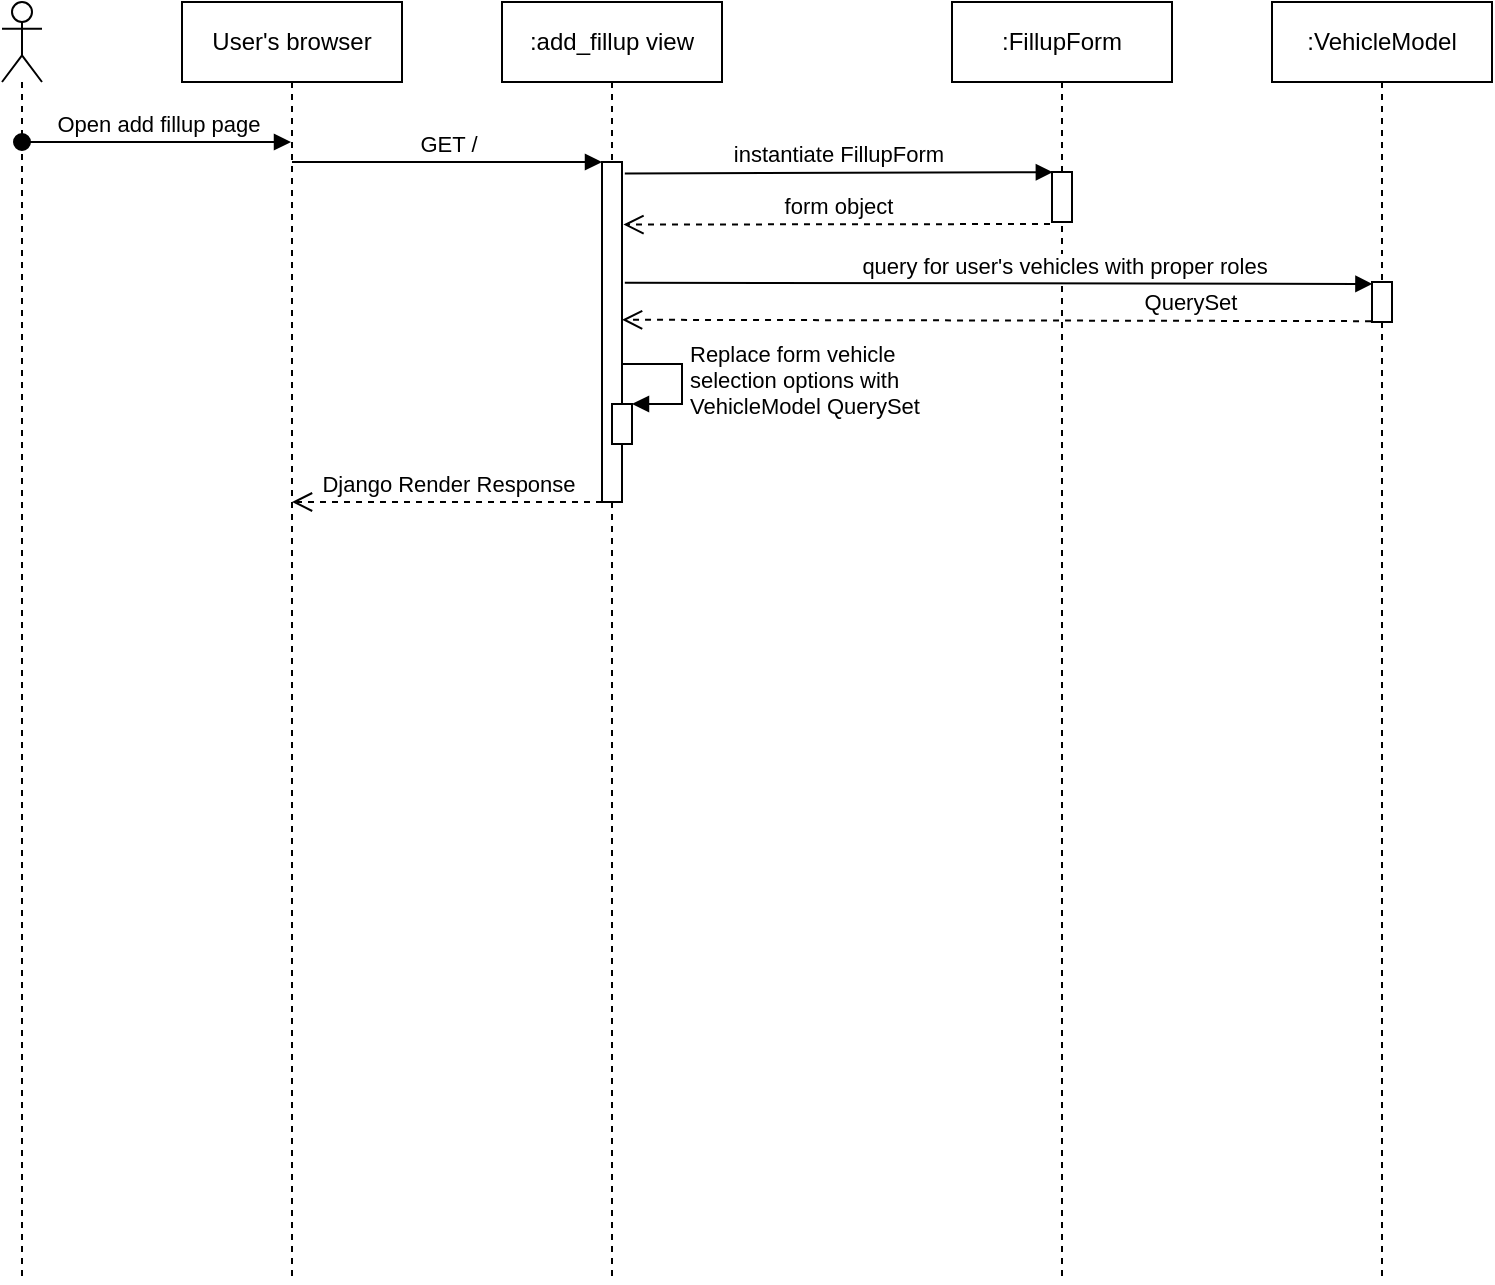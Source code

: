 <mxfile version="15.5.9" type="github">
  <diagram id="zq4EDngElbWwZI230A72" name="Page-1">
    <mxGraphModel dx="1211" dy="788" grid="1" gridSize="10" guides="1" tooltips="1" connect="1" arrows="1" fold="1" page="1" pageScale="1" pageWidth="1169" pageHeight="827" math="0" shadow="0">
      <root>
        <mxCell id="0" />
        <mxCell id="1" parent="0" />
        <mxCell id="rrvN5EUfyGgxll58mSvy-1" value="User&#39;s browser" style="shape=umlLifeline;perimeter=lifelinePerimeter;whiteSpace=wrap;html=1;container=1;collapsible=0;recursiveResize=0;outlineConnect=0;" vertex="1" parent="1">
          <mxGeometry x="200" y="80" width="110" height="640" as="geometry" />
        </mxCell>
        <mxCell id="rrvN5EUfyGgxll58mSvy-2" value=":add_fillup view" style="shape=umlLifeline;perimeter=lifelinePerimeter;whiteSpace=wrap;html=1;container=1;collapsible=0;recursiveResize=0;outlineConnect=0;" vertex="1" parent="1">
          <mxGeometry x="360" y="80" width="110" height="640" as="geometry" />
        </mxCell>
        <mxCell id="rrvN5EUfyGgxll58mSvy-21" value="Replace form vehicle&lt;br&gt;selection options with&lt;br&gt;VehicleModel QuerySet" style="edgeStyle=orthogonalEdgeStyle;html=1;align=left;spacingLeft=2;endArrow=block;rounded=0;entryX=1;entryY=0;comic=0;" edge="1" target="rrvN5EUfyGgxll58mSvy-20" parent="rrvN5EUfyGgxll58mSvy-2">
          <mxGeometry relative="1" as="geometry">
            <mxPoint x="60" y="181" as="sourcePoint" />
            <Array as="points">
              <mxPoint x="90" y="181" />
              <mxPoint x="90" y="201" />
            </Array>
          </mxGeometry>
        </mxCell>
        <mxCell id="rrvN5EUfyGgxll58mSvy-22" value="" style="html=1;points=[];perimeter=orthogonalPerimeter;" vertex="1" parent="rrvN5EUfyGgxll58mSvy-2">
          <mxGeometry x="50" y="80" width="10" height="170" as="geometry" />
        </mxCell>
        <mxCell id="rrvN5EUfyGgxll58mSvy-25" value="Django Render Response" style="html=1;verticalAlign=bottom;endArrow=open;dashed=1;endSize=8;rounded=0;comic=0;" edge="1" parent="rrvN5EUfyGgxll58mSvy-2" target="rrvN5EUfyGgxll58mSvy-1">
          <mxGeometry relative="1" as="geometry">
            <mxPoint x="50" y="250" as="sourcePoint" />
            <mxPoint x="-30" y="250" as="targetPoint" />
          </mxGeometry>
        </mxCell>
        <mxCell id="rrvN5EUfyGgxll58mSvy-3" value=":FillupForm" style="shape=umlLifeline;perimeter=lifelinePerimeter;whiteSpace=wrap;html=1;container=1;collapsible=0;recursiveResize=0;outlineConnect=0;" vertex="1" parent="1">
          <mxGeometry x="585" y="80" width="110" height="640" as="geometry" />
        </mxCell>
        <mxCell id="rrvN5EUfyGgxll58mSvy-9" value="" style="html=1;points=[];perimeter=orthogonalPerimeter;" vertex="1" parent="rrvN5EUfyGgxll58mSvy-3">
          <mxGeometry x="50" y="85" width="10" height="25" as="geometry" />
        </mxCell>
        <mxCell id="rrvN5EUfyGgxll58mSvy-4" value=":VehicleModel" style="shape=umlLifeline;perimeter=lifelinePerimeter;whiteSpace=wrap;html=1;container=1;collapsible=0;recursiveResize=0;outlineConnect=0;" vertex="1" parent="1">
          <mxGeometry x="745" y="80" width="110" height="640" as="geometry" />
        </mxCell>
        <mxCell id="rrvN5EUfyGgxll58mSvy-13" value="" style="html=1;points=[];perimeter=orthogonalPerimeter;recursiveResize=0;dropTarget=1;container=0;fixDash=0;" vertex="1" parent="rrvN5EUfyGgxll58mSvy-4">
          <mxGeometry x="50" y="140" width="10" height="20" as="geometry" />
        </mxCell>
        <mxCell id="rrvN5EUfyGgxll58mSvy-5" value="Open add fillup page" style="html=1;verticalAlign=bottom;startArrow=oval;startFill=1;endArrow=block;startSize=8;rounded=0;" edge="1" parent="1" source="rrvN5EUfyGgxll58mSvy-24" target="rrvN5EUfyGgxll58mSvy-1">
          <mxGeometry width="60" relative="1" as="geometry">
            <mxPoint x="120" y="150" as="sourcePoint" />
            <mxPoint x="244.95" y="149.84" as="targetPoint" />
            <Array as="points">
              <mxPoint x="180" y="150" />
            </Array>
          </mxGeometry>
        </mxCell>
        <mxCell id="rrvN5EUfyGgxll58mSvy-6" value="GET /" style="html=1;verticalAlign=bottom;endArrow=block;rounded=0;" edge="1" parent="1" source="rrvN5EUfyGgxll58mSvy-1">
          <mxGeometry width="80" relative="1" as="geometry">
            <mxPoint x="255.9" y="160.32" as="sourcePoint" />
            <mxPoint x="410" y="160" as="targetPoint" />
            <Array as="points">
              <mxPoint x="370" y="160" />
            </Array>
          </mxGeometry>
        </mxCell>
        <mxCell id="rrvN5EUfyGgxll58mSvy-10" value="instantiate FillupForm" style="html=1;verticalAlign=bottom;endArrow=block;rounded=0;entryX=0.043;entryY=0.004;entryDx=0;entryDy=0;entryPerimeter=0;bendable=0;comic=0;exitX=1.141;exitY=0.034;exitDx=0;exitDy=0;exitPerimeter=0;" edge="1" parent="1" source="rrvN5EUfyGgxll58mSvy-22" target="rrvN5EUfyGgxll58mSvy-9">
          <mxGeometry width="80" relative="1" as="geometry">
            <mxPoint x="420.72" y="165.2" as="sourcePoint" />
            <mxPoint x="510" y="290" as="targetPoint" />
          </mxGeometry>
        </mxCell>
        <mxCell id="rrvN5EUfyGgxll58mSvy-11" value="form object" style="html=1;verticalAlign=bottom;endArrow=open;dashed=1;endSize=8;rounded=0;exitX=-0.1;exitY=1.04;exitDx=0;exitDy=0;exitPerimeter=0;entryX=1.072;entryY=0.184;entryDx=0;entryDy=0;entryPerimeter=0;" edge="1" parent="1" source="rrvN5EUfyGgxll58mSvy-9" target="rrvN5EUfyGgxll58mSvy-22">
          <mxGeometry relative="1" as="geometry">
            <mxPoint x="510" y="290" as="sourcePoint" />
            <mxPoint x="425.55" y="190.6" as="targetPoint" />
          </mxGeometry>
        </mxCell>
        <mxCell id="rrvN5EUfyGgxll58mSvy-14" value="query for user&#39;s vehicles with proper roles" style="html=1;verticalAlign=bottom;endArrow=block;entryX=0.021;entryY=0.048;rounded=0;exitX=1.141;exitY=0.355;exitDx=0;exitDy=0;exitPerimeter=0;entryDx=0;entryDy=0;entryPerimeter=0;" edge="1" target="rrvN5EUfyGgxll58mSvy-13" parent="1" source="rrvN5EUfyGgxll58mSvy-22">
          <mxGeometry x="0.175" relative="1" as="geometry">
            <mxPoint x="420.72" y="210" as="sourcePoint" />
            <mxPoint as="offset" />
          </mxGeometry>
        </mxCell>
        <mxCell id="rrvN5EUfyGgxll58mSvy-15" value="QuerySet" style="html=1;verticalAlign=bottom;endArrow=open;dashed=1;endSize=8;rounded=0;entryX=1.003;entryY=0.464;entryDx=0;entryDy=0;entryPerimeter=0;exitX=-0.048;exitY=0.979;exitDx=0;exitDy=0;exitPerimeter=0;" edge="1" source="rrvN5EUfyGgxll58mSvy-13" parent="1" target="rrvN5EUfyGgxll58mSvy-22">
          <mxGeometry x="-0.516" relative="1" as="geometry">
            <mxPoint x="460" y="229" as="targetPoint" />
            <mxPoint x="790" y="239" as="sourcePoint" />
            <mxPoint as="offset" />
          </mxGeometry>
        </mxCell>
        <mxCell id="rrvN5EUfyGgxll58mSvy-20" value="" style="html=1;points=[];perimeter=orthogonalPerimeter;" vertex="1" parent="1">
          <mxGeometry x="415" y="281" width="10" height="20" as="geometry" />
        </mxCell>
        <mxCell id="rrvN5EUfyGgxll58mSvy-24" value="" style="shape=umlLifeline;participant=umlActor;perimeter=lifelinePerimeter;whiteSpace=wrap;html=1;container=1;collapsible=0;recursiveResize=0;verticalAlign=top;spacingTop=36;outlineConnect=0;" vertex="1" parent="1">
          <mxGeometry x="110" y="80" width="20" height="640" as="geometry" />
        </mxCell>
      </root>
    </mxGraphModel>
  </diagram>
</mxfile>
